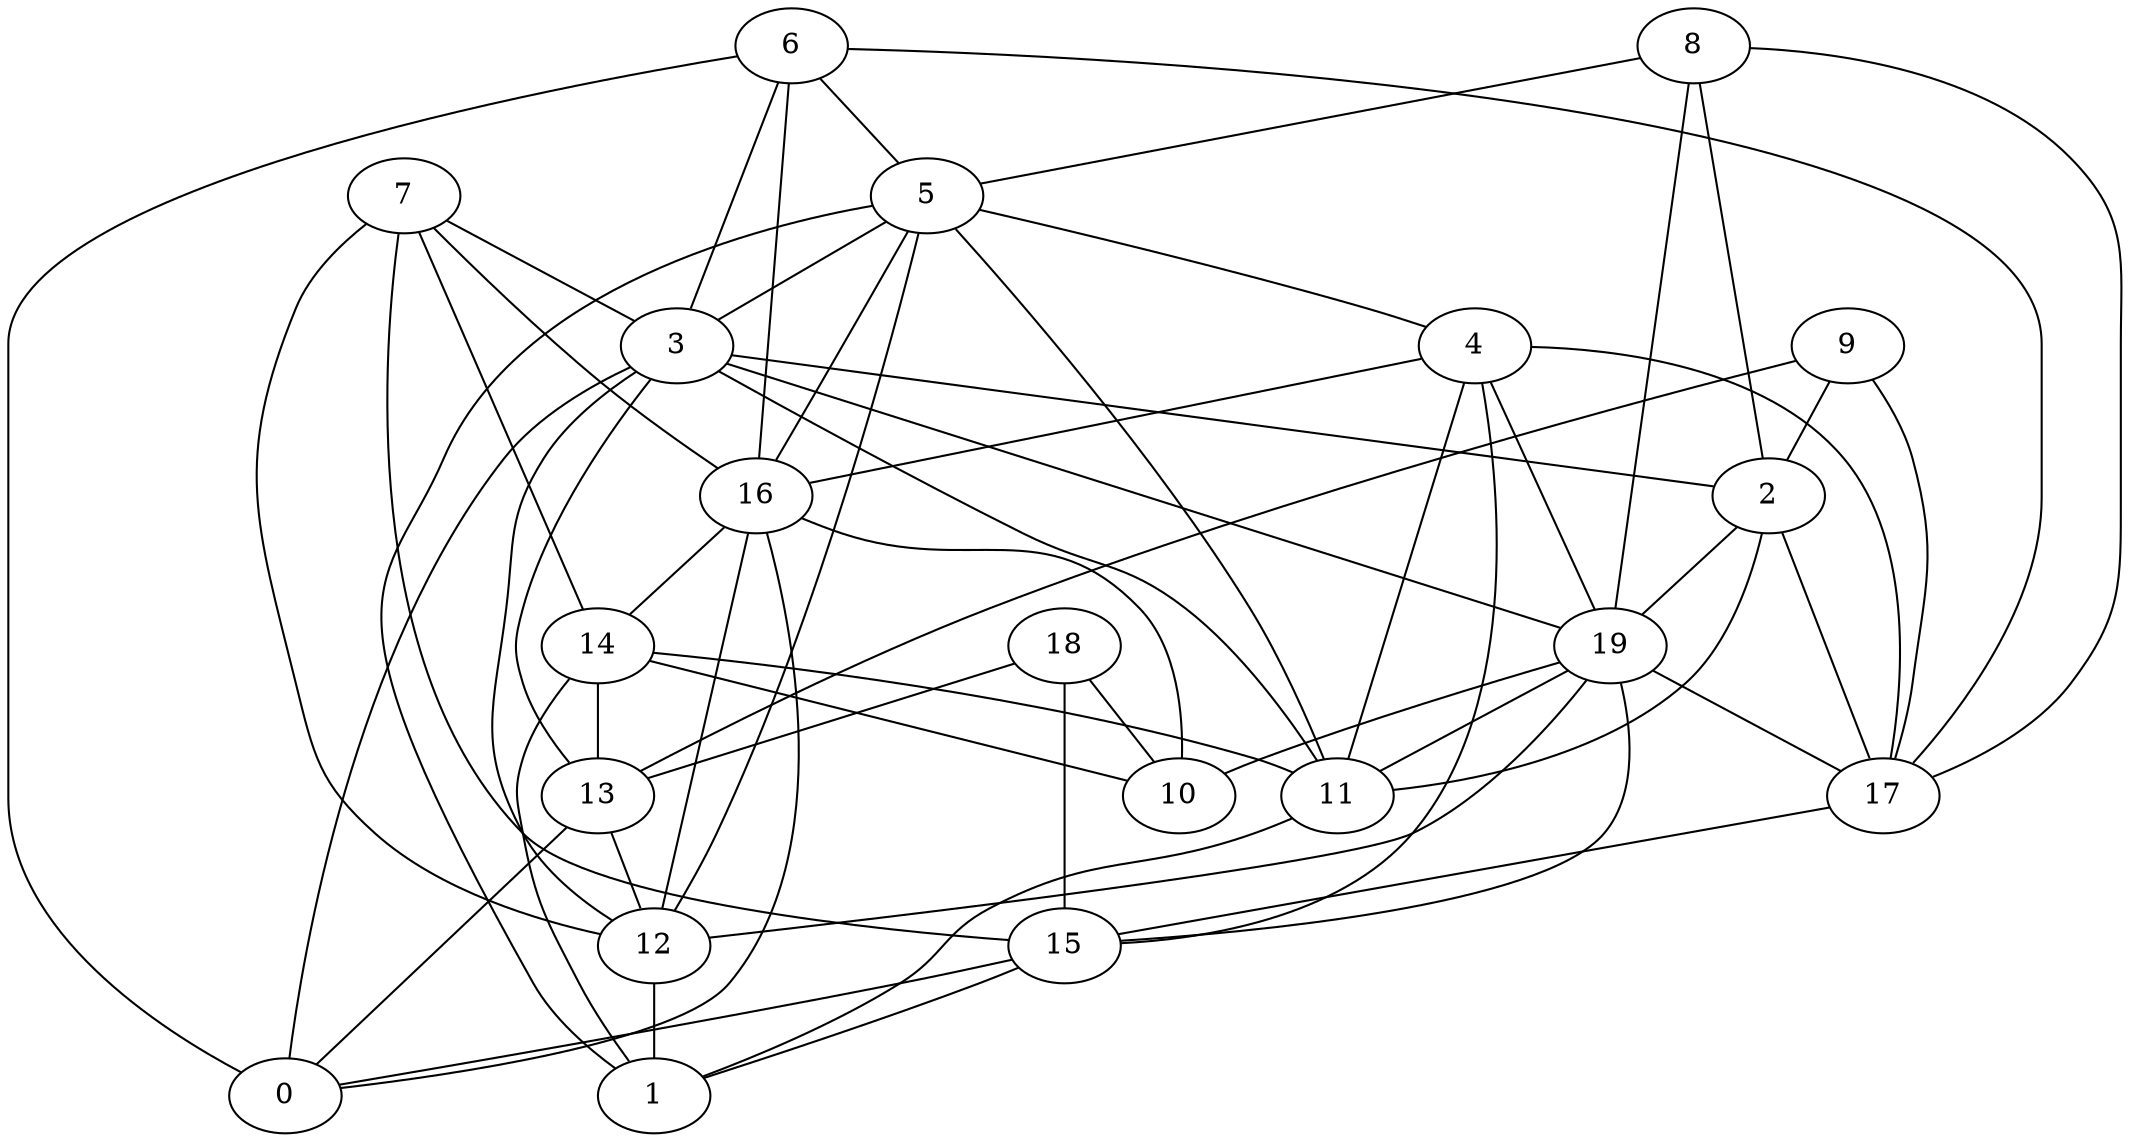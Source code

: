 digraph GG_graph {

subgraph G_graph {
edge [color = black]
"5" -> "11" [dir = none]
"14" -> "13" [dir = none]
"18" -> "10" [dir = none]
"11" -> "1" [dir = none]
"7" -> "15" [dir = none]
"3" -> "19" [dir = none]
"3" -> "11" [dir = none]
"16" -> "10" [dir = none]
"8" -> "17" [dir = none]
"2" -> "11" [dir = none]
"6" -> "0" [dir = none]
"6" -> "16" [dir = none]
"6" -> "17" [dir = none]
"6" -> "3" [dir = none]
"9" -> "17" [dir = none]
"13" -> "12" [dir = none]
"13" -> "0" [dir = none]
"4" -> "15" [dir = none]
"4" -> "17" [dir = none]
"12" -> "1" [dir = none]
"2" -> "17" [dir = none]
"15" -> "0" [dir = none]
"16" -> "12" [dir = none]
"19" -> "11" [dir = none]
"3" -> "0" [dir = none]
"14" -> "1" [dir = none]
"7" -> "3" [dir = none]
"8" -> "19" [dir = none]
"3" -> "13" [dir = none]
"8" -> "2" [dir = none]
"15" -> "1" [dir = none]
"19" -> "12" [dir = none]
"16" -> "14" [dir = none]
"18" -> "13" [dir = none]
"17" -> "15" [dir = none]
"7" -> "14" [dir = none]
"19" -> "17" [dir = none]
"7" -> "16" [dir = none]
"19" -> "15" [dir = none]
"4" -> "16" [dir = none]
"14" -> "11" [dir = none]
"8" -> "5" [dir = none]
"3" -> "2" [dir = none]
"18" -> "15" [dir = none]
"5" -> "1" [dir = none]
"5" -> "4" [dir = none]
"5" -> "12" [dir = none]
"4" -> "19" [dir = none]
"3" -> "12" [dir = none]
"7" -> "12" [dir = none]
"6" -> "5" [dir = none]
"19" -> "10" [dir = none]
"14" -> "10" [dir = none]
"4" -> "11" [dir = none]
"5" -> "16" [dir = none]
"5" -> "3" [dir = none]
"16" -> "0" [dir = none]
"9" -> "13" [dir = none]
"2" -> "19" [dir = none]
"9" -> "2" [dir = none]
}

}
